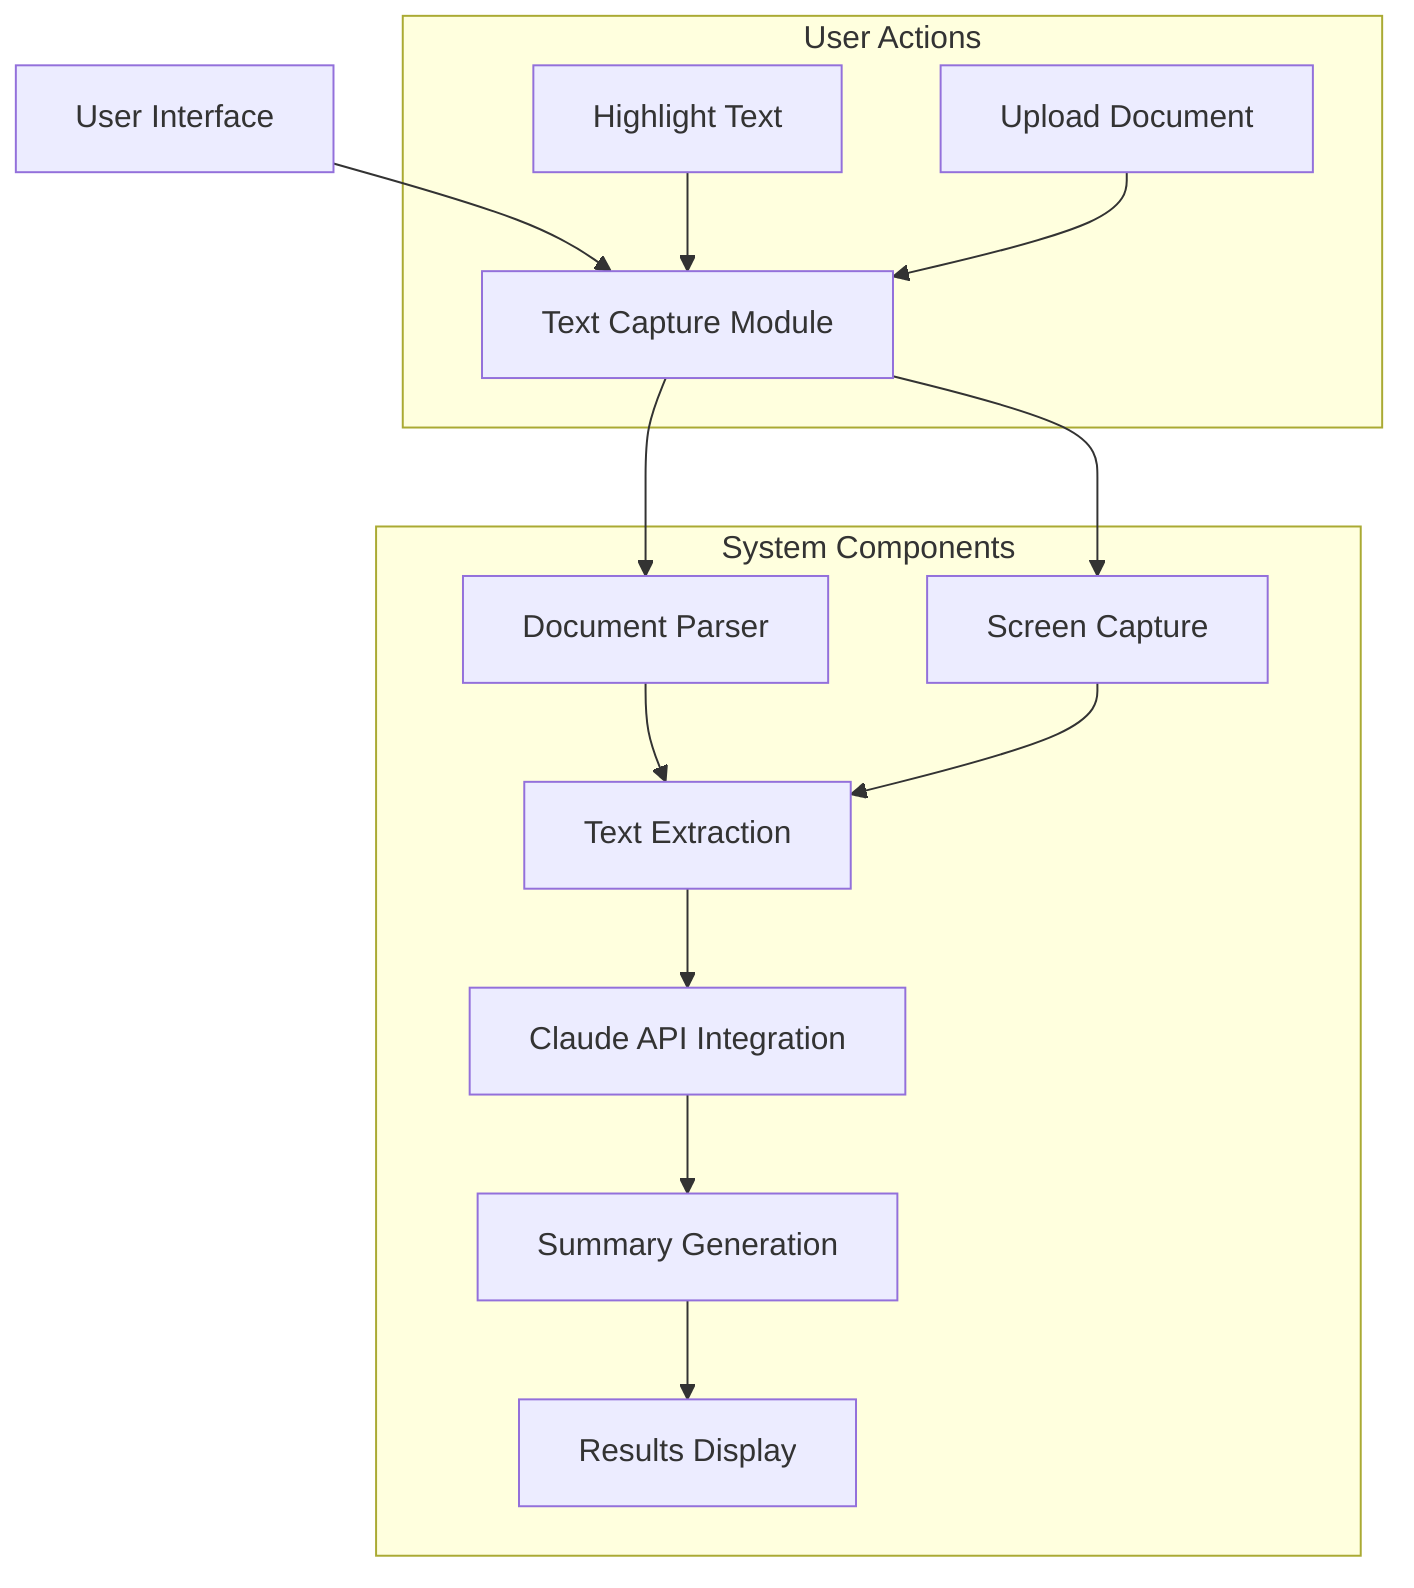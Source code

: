 flowchart TD
    A[User Interface] --> B[Text Capture Module]
    B --> C[Document Parser]
    B --> D[Screen Capture]
    C --> E[Text Extraction]
    D --> E
    E --> F[Claude API Integration]
    F --> G[Summary Generation]
    G --> H[Results Display]
    
    subgraph "User Actions"
    I[Highlight Text] --> B
    J[Upload Document] --> B
    end
    
    subgraph "System Components"
    B
    C
    D
    E
    F
    G
    H
    end